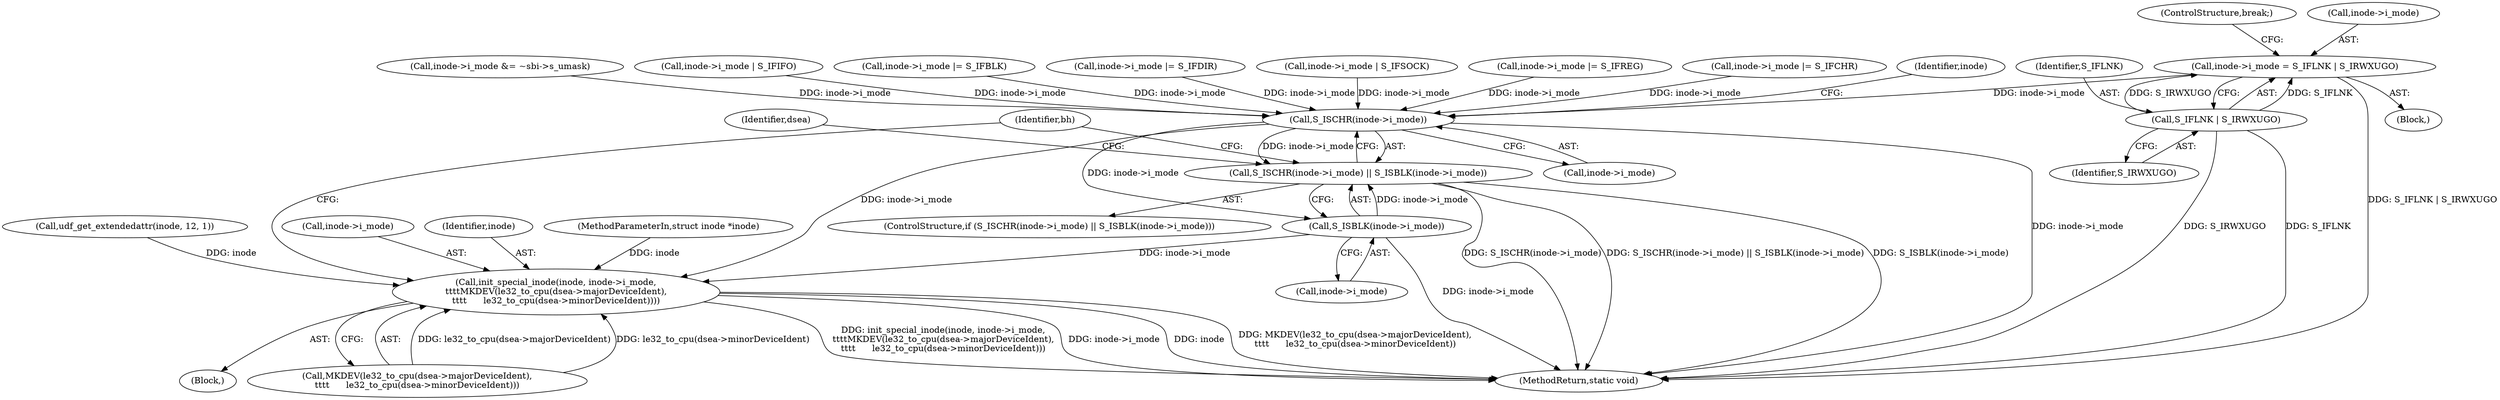 digraph "0_linux_c03aa9f6e1f938618e6db2e23afef0574efeeb65@pointer" {
"1001077" [label="(Call,inode->i_mode = S_IFLNK | S_IRWXUGO)"];
"1001081" [label="(Call,S_IFLNK | S_IRWXUGO)"];
"1001116" [label="(Call,S_ISCHR(inode->i_mode))"];
"1001115" [label="(Call,S_ISCHR(inode->i_mode) || S_ISBLK(inode->i_mode))"];
"1001120" [label="(Call,S_ISBLK(inode->i_mode))"];
"1001137" [label="(Call,init_special_inode(inode, inode->i_mode,\n\t\t\t\tMKDEV(le32_to_cpu(dsea->majorDeviceIdent),\n\t\t\t\t      le32_to_cpu(dsea->minorDeviceIdent))))"];
"1001138" [label="(Identifier,inode)"];
"1001055" [label="(Call,inode->i_mode | S_IFSOCK)"];
"1001022" [label="(Call,inode->i_mode |= S_IFREG)"];
"1001036" [label="(Call,inode->i_mode |= S_IFCHR)"];
"1001081" [label="(Call,S_IFLNK | S_IRWXUGO)"];
"1001083" [label="(Identifier,S_IRWXUGO)"];
"1001084" [label="(ControlStructure,break;)"];
"1001122" [label="(Identifier,inode)"];
"1000961" [label="(Block,)"];
"1001114" [label="(ControlStructure,if (S_ISCHR(inode->i_mode) || S_ISBLK(inode->i_mode)))"];
"1001127" [label="(Identifier,dsea)"];
"1001136" [label="(Block,)"];
"1001077" [label="(Call,inode->i_mode = S_IFLNK | S_IRWXUGO)"];
"1001120" [label="(Call,S_ISBLK(inode->i_mode))"];
"1001121" [label="(Call,inode->i_mode)"];
"1001137" [label="(Call,init_special_inode(inode, inode->i_mode,\n\t\t\t\tMKDEV(le32_to_cpu(dsea->majorDeviceIdent),\n\t\t\t\t      le32_to_cpu(dsea->minorDeviceIdent))))"];
"1001117" [label="(Call,inode->i_mode)"];
"1001130" [label="(Call,udf_get_extendedattr(inode, 12, 1))"];
"1001142" [label="(Call,MKDEV(le32_to_cpu(dsea->majorDeviceIdent),\n\t\t\t\t      le32_to_cpu(dsea->minorDeviceIdent)))"];
"1001139" [label="(Call,inode->i_mode)"];
"1001078" [label="(Call,inode->i_mode)"];
"1000689" [label="(Call,inode->i_mode &= ~sbi->s_umask)"];
"1001045" [label="(Call,inode->i_mode | S_IFIFO)"];
"1001155" [label="(Identifier,bh)"];
"1001115" [label="(Call,S_ISCHR(inode->i_mode) || S_ISBLK(inode->i_mode))"];
"1001082" [label="(Identifier,S_IFLNK)"];
"1000104" [label="(MethodParameterIn,struct inode *inode)"];
"1001156" [label="(MethodReturn,static void)"];
"1001029" [label="(Call,inode->i_mode |= S_IFBLK)"];
"1000975" [label="(Call,inode->i_mode |= S_IFDIR)"];
"1001116" [label="(Call,S_ISCHR(inode->i_mode))"];
"1001077" -> "1000961"  [label="AST: "];
"1001077" -> "1001081"  [label="CFG: "];
"1001078" -> "1001077"  [label="AST: "];
"1001081" -> "1001077"  [label="AST: "];
"1001084" -> "1001077"  [label="CFG: "];
"1001077" -> "1001156"  [label="DDG: S_IFLNK | S_IRWXUGO"];
"1001081" -> "1001077"  [label="DDG: S_IFLNK"];
"1001081" -> "1001077"  [label="DDG: S_IRWXUGO"];
"1001077" -> "1001116"  [label="DDG: inode->i_mode"];
"1001081" -> "1001083"  [label="CFG: "];
"1001082" -> "1001081"  [label="AST: "];
"1001083" -> "1001081"  [label="AST: "];
"1001081" -> "1001156"  [label="DDG: S_IRWXUGO"];
"1001081" -> "1001156"  [label="DDG: S_IFLNK"];
"1001116" -> "1001115"  [label="AST: "];
"1001116" -> "1001117"  [label="CFG: "];
"1001117" -> "1001116"  [label="AST: "];
"1001122" -> "1001116"  [label="CFG: "];
"1001115" -> "1001116"  [label="CFG: "];
"1001116" -> "1001156"  [label="DDG: inode->i_mode"];
"1001116" -> "1001115"  [label="DDG: inode->i_mode"];
"1001029" -> "1001116"  [label="DDG: inode->i_mode"];
"1001036" -> "1001116"  [label="DDG: inode->i_mode"];
"1001045" -> "1001116"  [label="DDG: inode->i_mode"];
"1000689" -> "1001116"  [label="DDG: inode->i_mode"];
"1001055" -> "1001116"  [label="DDG: inode->i_mode"];
"1001022" -> "1001116"  [label="DDG: inode->i_mode"];
"1000975" -> "1001116"  [label="DDG: inode->i_mode"];
"1001116" -> "1001120"  [label="DDG: inode->i_mode"];
"1001116" -> "1001137"  [label="DDG: inode->i_mode"];
"1001115" -> "1001114"  [label="AST: "];
"1001115" -> "1001120"  [label="CFG: "];
"1001120" -> "1001115"  [label="AST: "];
"1001127" -> "1001115"  [label="CFG: "];
"1001155" -> "1001115"  [label="CFG: "];
"1001115" -> "1001156"  [label="DDG: S_ISCHR(inode->i_mode)"];
"1001115" -> "1001156"  [label="DDG: S_ISCHR(inode->i_mode) || S_ISBLK(inode->i_mode)"];
"1001115" -> "1001156"  [label="DDG: S_ISBLK(inode->i_mode)"];
"1001120" -> "1001115"  [label="DDG: inode->i_mode"];
"1001120" -> "1001121"  [label="CFG: "];
"1001121" -> "1001120"  [label="AST: "];
"1001120" -> "1001156"  [label="DDG: inode->i_mode"];
"1001120" -> "1001137"  [label="DDG: inode->i_mode"];
"1001137" -> "1001136"  [label="AST: "];
"1001137" -> "1001142"  [label="CFG: "];
"1001138" -> "1001137"  [label="AST: "];
"1001139" -> "1001137"  [label="AST: "];
"1001142" -> "1001137"  [label="AST: "];
"1001155" -> "1001137"  [label="CFG: "];
"1001137" -> "1001156"  [label="DDG: init_special_inode(inode, inode->i_mode,\n\t\t\t\tMKDEV(le32_to_cpu(dsea->majorDeviceIdent),\n\t\t\t\t      le32_to_cpu(dsea->minorDeviceIdent)))"];
"1001137" -> "1001156"  [label="DDG: inode->i_mode"];
"1001137" -> "1001156"  [label="DDG: inode"];
"1001137" -> "1001156"  [label="DDG: MKDEV(le32_to_cpu(dsea->majorDeviceIdent),\n\t\t\t\t      le32_to_cpu(dsea->minorDeviceIdent))"];
"1001130" -> "1001137"  [label="DDG: inode"];
"1000104" -> "1001137"  [label="DDG: inode"];
"1001142" -> "1001137"  [label="DDG: le32_to_cpu(dsea->majorDeviceIdent)"];
"1001142" -> "1001137"  [label="DDG: le32_to_cpu(dsea->minorDeviceIdent)"];
}
